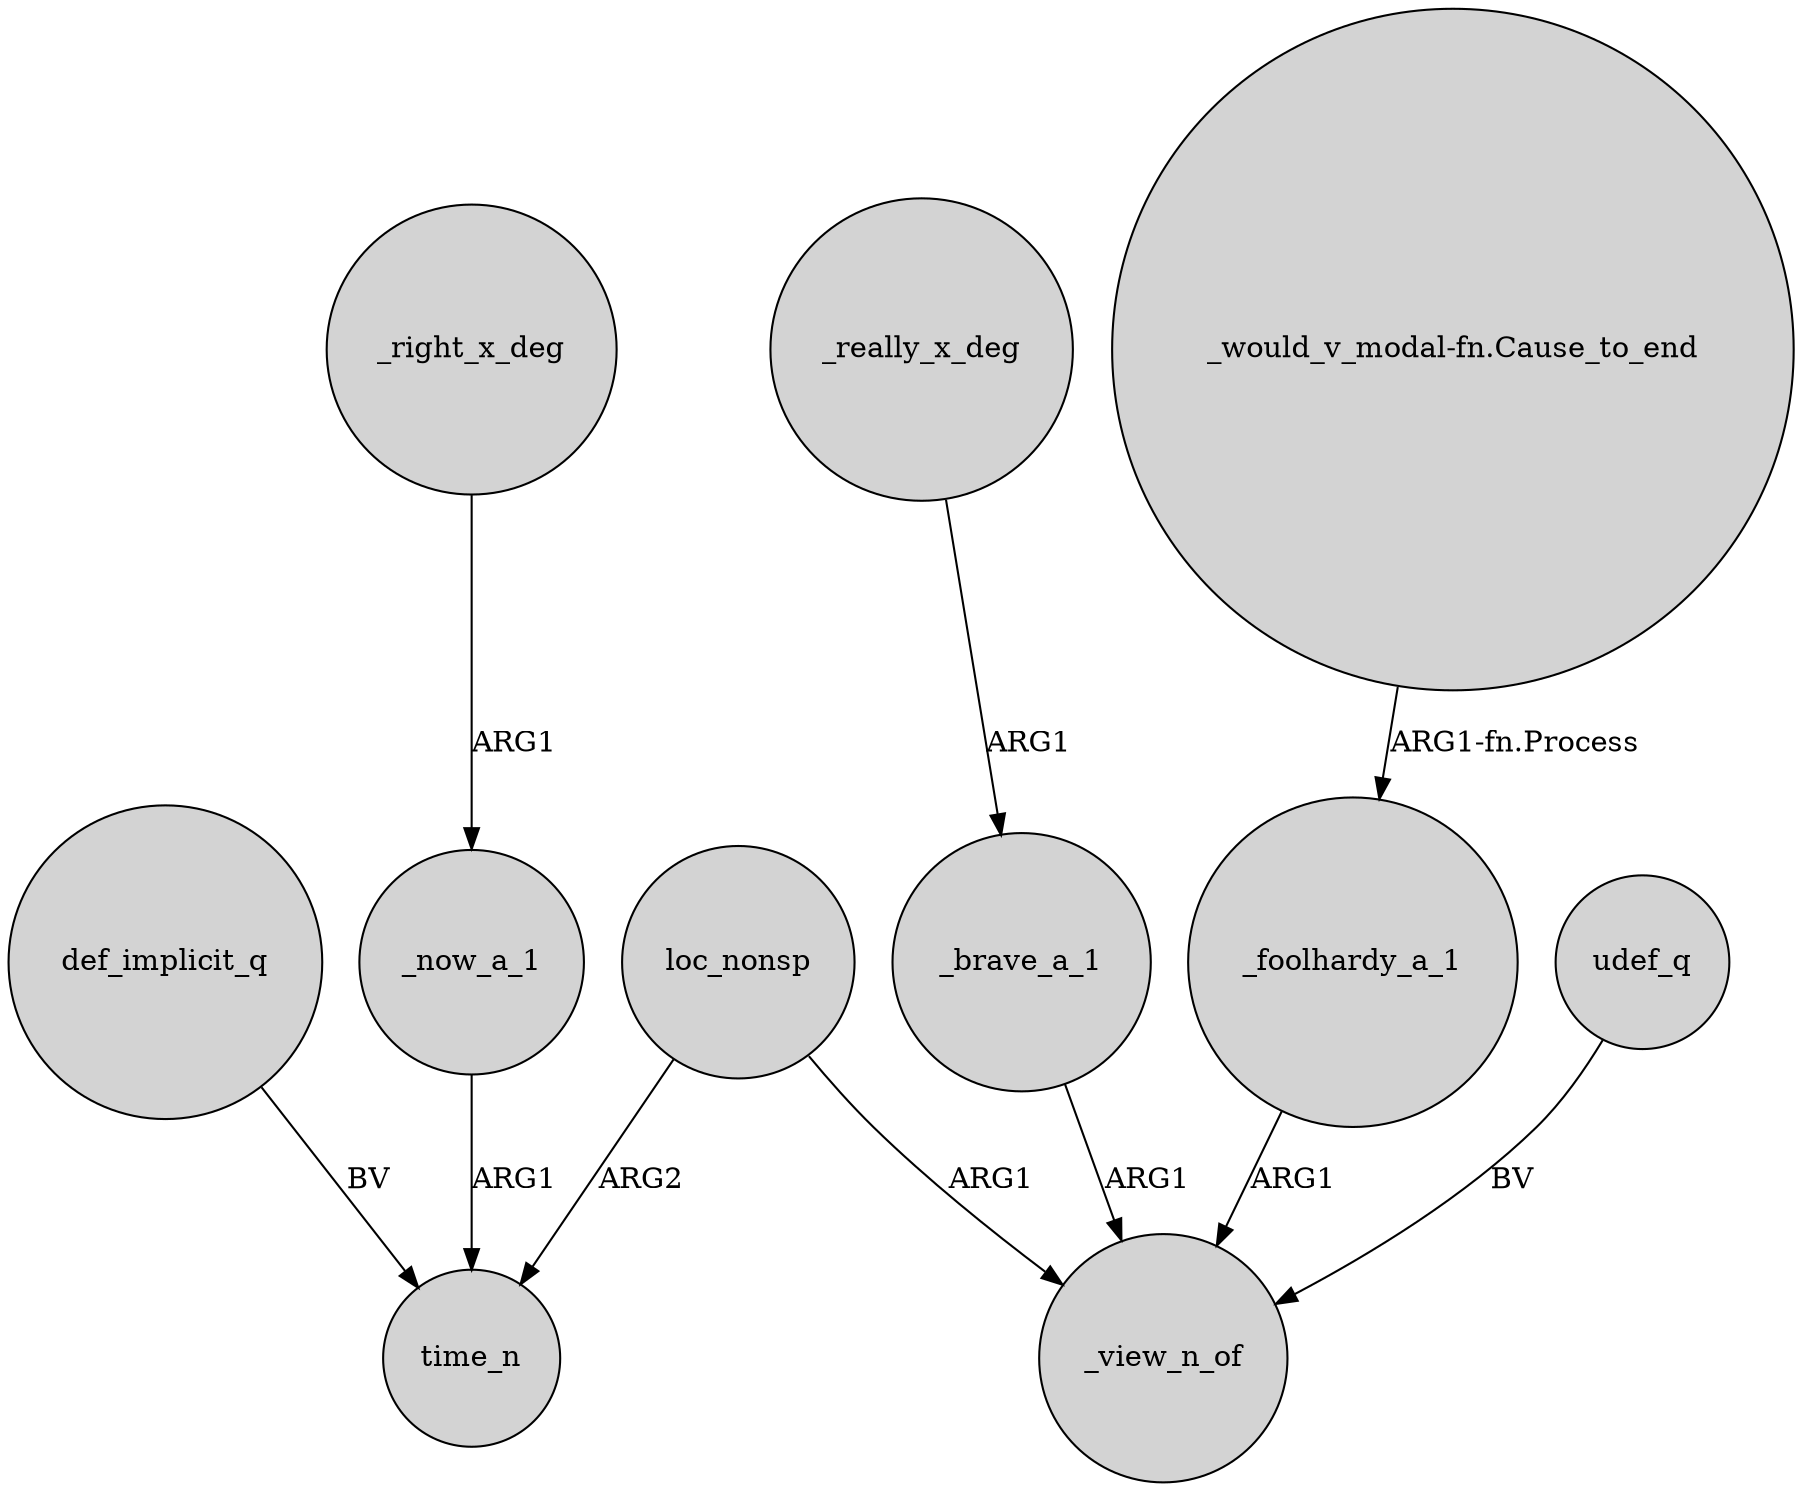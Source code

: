 digraph {
	node [shape=circle style=filled]
	_brave_a_1 -> _view_n_of [label=ARG1]
	loc_nonsp -> time_n [label=ARG2]
	def_implicit_q -> time_n [label=BV]
	_now_a_1 -> time_n [label=ARG1]
	loc_nonsp -> _view_n_of [label=ARG1]
	_right_x_deg -> _now_a_1 [label=ARG1]
	_really_x_deg -> _brave_a_1 [label=ARG1]
	"_would_v_modal-fn.Cause_to_end" -> _foolhardy_a_1 [label="ARG1-fn.Process"]
	_foolhardy_a_1 -> _view_n_of [label=ARG1]
	udef_q -> _view_n_of [label=BV]
}
